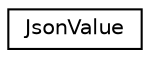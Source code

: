 digraph "Graphical Class Hierarchy"
{
 // LATEX_PDF_SIZE
  edge [fontname="Helvetica",fontsize="10",labelfontname="Helvetica",labelfontsize="10"];
  node [fontname="Helvetica",fontsize="10",shape=record];
  rankdir="LR";
  Node0 [label="JsonValue",height=0.2,width=0.4,color="black", fillcolor="white", style="filled",URL="$classJsonValue.html",tooltip=" "];
}
